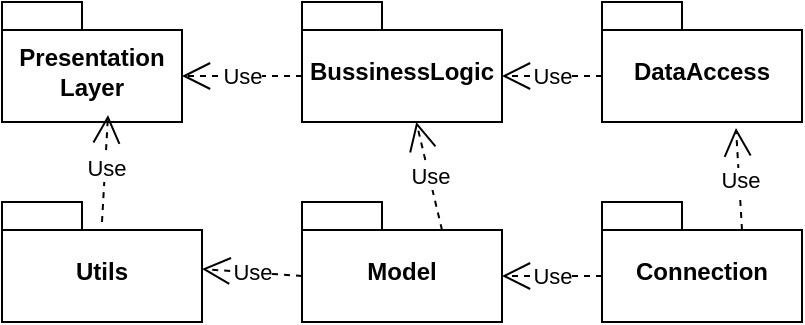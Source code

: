 <mxfile version="26.0.16">
  <diagram name="Page-1" id="rDDevN4rIGOJsEH1uog7">
    <mxGraphModel dx="446" dy="644" grid="1" gridSize="10" guides="1" tooltips="1" connect="1" arrows="1" fold="1" page="1" pageScale="1" pageWidth="827" pageHeight="1169" math="0" shadow="0">
      <root>
        <mxCell id="0" />
        <mxCell id="1" parent="0" />
        <mxCell id="aFvULKcuKStA3QOAla3x-1" value="Presentation Layer" style="shape=folder;fontStyle=1;spacingTop=10;tabWidth=40;tabHeight=14;tabPosition=left;html=1;whiteSpace=wrap;" vertex="1" parent="1">
          <mxGeometry x="40" y="140" width="90" height="60" as="geometry" />
        </mxCell>
        <mxCell id="aFvULKcuKStA3QOAla3x-2" value="BussinessLogic" style="shape=folder;fontStyle=1;spacingTop=10;tabWidth=40;tabHeight=14;tabPosition=left;html=1;whiteSpace=wrap;" vertex="1" parent="1">
          <mxGeometry x="190" y="140" width="100" height="60" as="geometry" />
        </mxCell>
        <mxCell id="aFvULKcuKStA3QOAla3x-3" value="DataAccess" style="shape=folder;fontStyle=1;spacingTop=10;tabWidth=40;tabHeight=14;tabPosition=left;html=1;whiteSpace=wrap;" vertex="1" parent="1">
          <mxGeometry x="340" y="140" width="100" height="60" as="geometry" />
        </mxCell>
        <mxCell id="aFvULKcuKStA3QOAla3x-4" value="Utils" style="shape=folder;fontStyle=1;spacingTop=10;tabWidth=40;tabHeight=14;tabPosition=left;html=1;whiteSpace=wrap;" vertex="1" parent="1">
          <mxGeometry x="40" y="240" width="100" height="60" as="geometry" />
        </mxCell>
        <mxCell id="aFvULKcuKStA3QOAla3x-5" value="Model" style="shape=folder;fontStyle=1;spacingTop=10;tabWidth=40;tabHeight=14;tabPosition=left;html=1;whiteSpace=wrap;" vertex="1" parent="1">
          <mxGeometry x="190" y="240" width="100" height="60" as="geometry" />
        </mxCell>
        <mxCell id="aFvULKcuKStA3QOAla3x-6" value="Connection" style="shape=folder;fontStyle=1;spacingTop=10;tabWidth=40;tabHeight=14;tabPosition=left;html=1;whiteSpace=wrap;" vertex="1" parent="1">
          <mxGeometry x="340" y="240" width="100" height="60" as="geometry" />
        </mxCell>
        <mxCell id="aFvULKcuKStA3QOAla3x-7" value="Use" style="endArrow=open;endSize=12;dashed=1;html=1;rounded=0;exitX=0;exitY=0;exitDx=0;exitDy=37;exitPerimeter=0;entryX=0;entryY=0;entryDx=90;entryDy=37;entryPerimeter=0;" edge="1" parent="1" source="aFvULKcuKStA3QOAla3x-2" target="aFvULKcuKStA3QOAla3x-1">
          <mxGeometry width="160" relative="1" as="geometry">
            <mxPoint x="150" y="330" as="sourcePoint" />
            <mxPoint x="310" y="330" as="targetPoint" />
          </mxGeometry>
        </mxCell>
        <mxCell id="aFvULKcuKStA3QOAla3x-8" value="Use" style="endArrow=open;endSize=12;dashed=1;html=1;rounded=0;exitX=0;exitY=0;exitDx=0;exitDy=37;exitPerimeter=0;entryX=0;entryY=0;entryDx=100;entryDy=37;entryPerimeter=0;" edge="1" parent="1" source="aFvULKcuKStA3QOAla3x-3" target="aFvULKcuKStA3QOAla3x-2">
          <mxGeometry width="160" relative="1" as="geometry">
            <mxPoint x="150" y="330" as="sourcePoint" />
            <mxPoint x="310" y="330" as="targetPoint" />
          </mxGeometry>
        </mxCell>
        <mxCell id="aFvULKcuKStA3QOAla3x-9" value="Use" style="endArrow=open;endSize=12;dashed=1;html=1;rounded=0;exitX=0;exitY=0;exitDx=70;exitDy=14;exitPerimeter=0;entryX=0.67;entryY=1.05;entryDx=0;entryDy=0;entryPerimeter=0;" edge="1" parent="1" source="aFvULKcuKStA3QOAla3x-6" target="aFvULKcuKStA3QOAla3x-3">
          <mxGeometry width="160" relative="1" as="geometry">
            <mxPoint x="150" y="330" as="sourcePoint" />
            <mxPoint x="310" y="330" as="targetPoint" />
          </mxGeometry>
        </mxCell>
        <mxCell id="aFvULKcuKStA3QOAla3x-10" value="Use" style="endArrow=open;endSize=12;dashed=1;html=1;rounded=0;exitX=0;exitY=0;exitDx=0;exitDy=37;exitPerimeter=0;entryX=0;entryY=0;entryDx=100;entryDy=37;entryPerimeter=0;" edge="1" parent="1" source="aFvULKcuKStA3QOAla3x-6" target="aFvULKcuKStA3QOAla3x-5">
          <mxGeometry width="160" relative="1" as="geometry">
            <mxPoint x="150" y="330" as="sourcePoint" />
            <mxPoint x="310" y="330" as="targetPoint" />
          </mxGeometry>
        </mxCell>
        <mxCell id="aFvULKcuKStA3QOAla3x-11" value="Use" style="endArrow=open;endSize=12;dashed=1;html=1;rounded=0;exitX=0;exitY=0;exitDx=0;exitDy=37;exitPerimeter=0;" edge="1" parent="1" source="aFvULKcuKStA3QOAla3x-5" target="aFvULKcuKStA3QOAla3x-4">
          <mxGeometry width="160" relative="1" as="geometry">
            <mxPoint x="150" y="330" as="sourcePoint" />
            <mxPoint x="310" y="330" as="targetPoint" />
          </mxGeometry>
        </mxCell>
        <mxCell id="aFvULKcuKStA3QOAla3x-12" value="Use" style="endArrow=open;endSize=12;dashed=1;html=1;rounded=0;exitX=0.5;exitY=0.167;exitDx=0;exitDy=0;exitPerimeter=0;entryX=0.589;entryY=0.942;entryDx=0;entryDy=0;entryPerimeter=0;" edge="1" parent="1" source="aFvULKcuKStA3QOAla3x-4" target="aFvULKcuKStA3QOAla3x-1">
          <mxGeometry width="160" relative="1" as="geometry">
            <mxPoint x="150" y="330" as="sourcePoint" />
            <mxPoint x="310" y="330" as="targetPoint" />
          </mxGeometry>
        </mxCell>
        <mxCell id="aFvULKcuKStA3QOAla3x-13" value="Use" style="endArrow=open;endSize=12;dashed=1;html=1;rounded=0;exitX=0;exitY=0;exitDx=70;exitDy=14;exitPerimeter=0;" edge="1" parent="1" source="aFvULKcuKStA3QOAla3x-5" target="aFvULKcuKStA3QOAla3x-2">
          <mxGeometry width="160" relative="1" as="geometry">
            <mxPoint x="150" y="330" as="sourcePoint" />
            <mxPoint x="310" y="330" as="targetPoint" />
          </mxGeometry>
        </mxCell>
      </root>
    </mxGraphModel>
  </diagram>
</mxfile>
